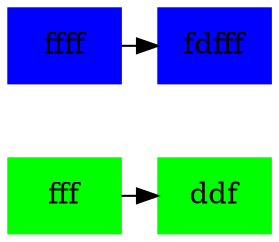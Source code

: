 digraph G {  ffff[shape=box,color=blue, style=filled]ffff -> fdfff;ffff[shape=box,color=blue, style=filled]fdfff[shape=box,color=blue, style=filled]fff[shape=box,color=green, style=filled]fff -> ddf;ddf[shape=box,color=green, style=filled]{rank=source;"ffff";"ffff";"fdfff";}{rank=source;"ffff";"ffff";"fdfff";}{rank=same;"fff";"fff";"ddf";}}